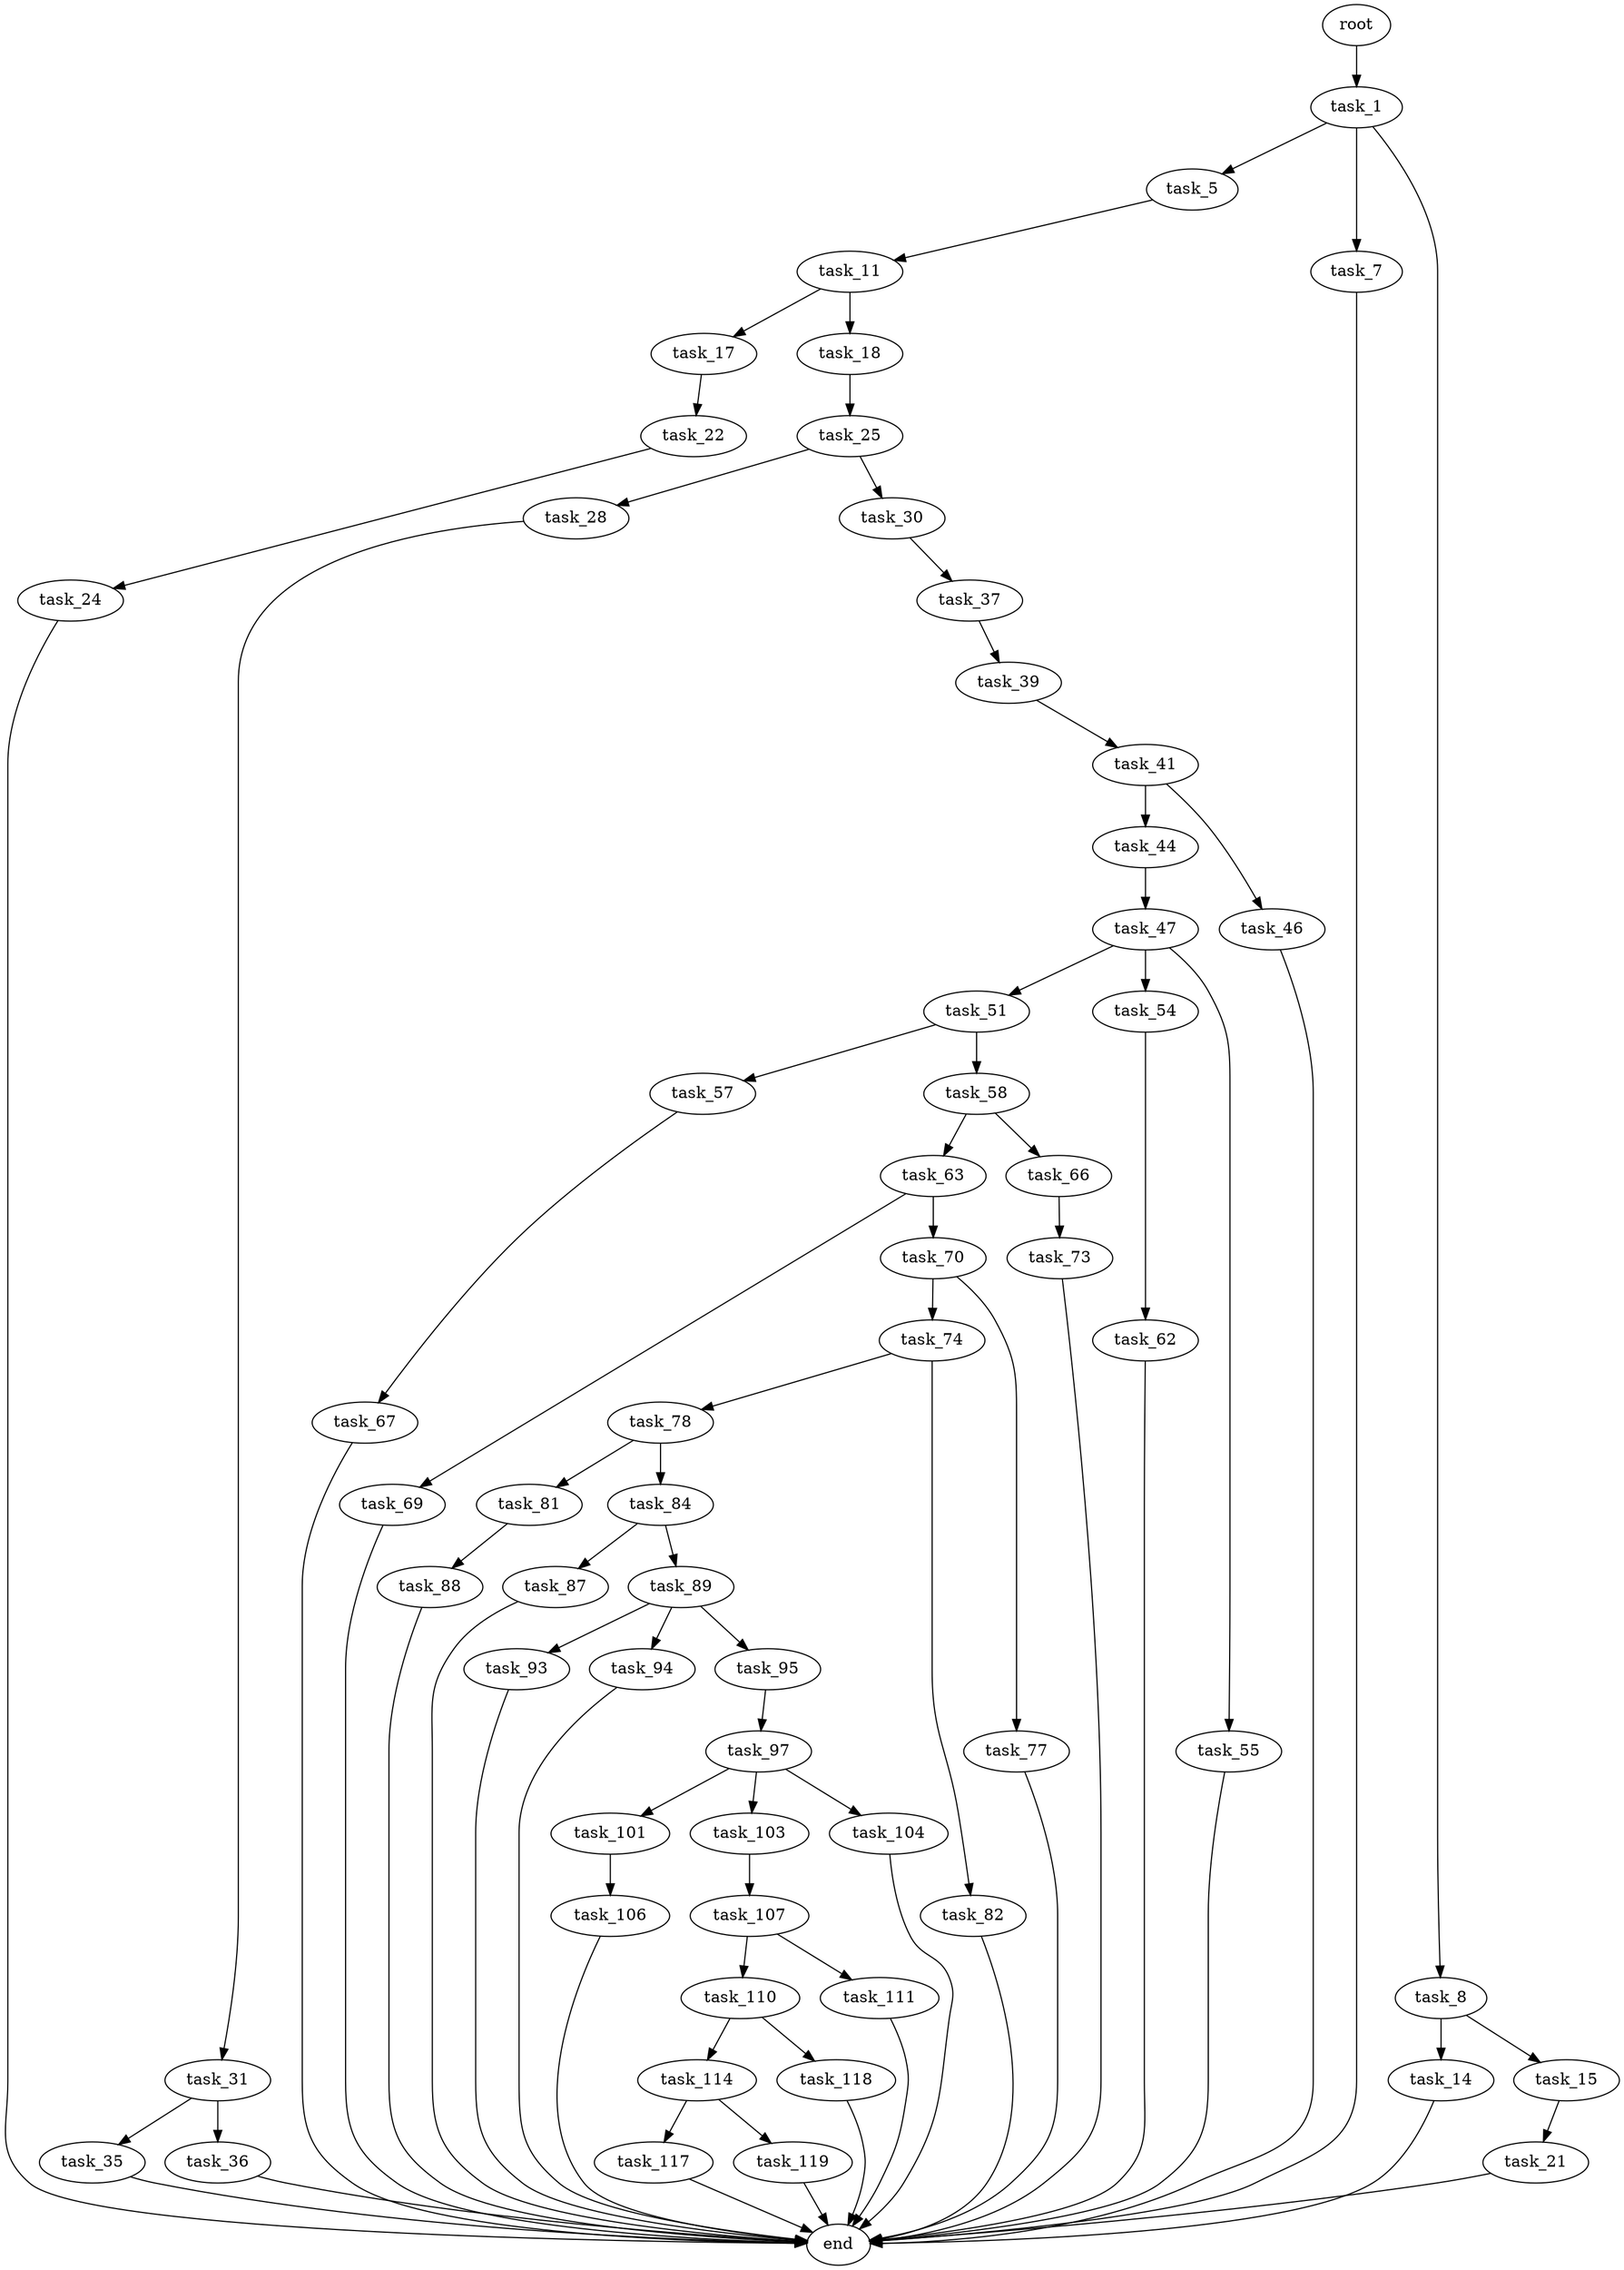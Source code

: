 digraph G {
  root [size="0.000000"];
  task_1 [size="28991029248.000000"];
  task_5 [size="1073741824000.000000"];
  task_7 [size="483343022121.000000"];
  task_8 [size="962633287239.000000"];
  task_11 [size="499055362439.000000"];
  end [size="0.000000"];
  task_14 [size="416863958524.000000"];
  task_15 [size="350551083196.000000"];
  task_17 [size="130954769328.000000"];
  task_18 [size="21463509146.000000"];
  task_21 [size="68719476736.000000"];
  task_22 [size="2100799412.000000"];
  task_25 [size="68719476736.000000"];
  task_24 [size="134217728000.000000"];
  task_28 [size="447740988292.000000"];
  task_30 [size="9885831902.000000"];
  task_31 [size="5979567945.000000"];
  task_37 [size="187380115064.000000"];
  task_35 [size="68719476736.000000"];
  task_36 [size="442426663760.000000"];
  task_39 [size="368293445632.000000"];
  task_41 [size="1237296151.000000"];
  task_44 [size="38592129081.000000"];
  task_46 [size="228470073057.000000"];
  task_47 [size="4788308850.000000"];
  task_51 [size="11639877442.000000"];
  task_54 [size="18637343576.000000"];
  task_55 [size="35861410622.000000"];
  task_57 [size="170086251576.000000"];
  task_58 [size="312530107167.000000"];
  task_62 [size="476348314364.000000"];
  task_67 [size="18881602101.000000"];
  task_63 [size="10415892987.000000"];
  task_66 [size="34926895508.000000"];
  task_69 [size="545343132984.000000"];
  task_70 [size="382201425204.000000"];
  task_73 [size="68719476736.000000"];
  task_74 [size="4784587739.000000"];
  task_77 [size="884942920056.000000"];
  task_78 [size="9826190502.000000"];
  task_82 [size="68719476736.000000"];
  task_81 [size="549755813888.000000"];
  task_84 [size="231928233984.000000"];
  task_88 [size="3609073880.000000"];
  task_87 [size="3174104866.000000"];
  task_89 [size="25665243510.000000"];
  task_93 [size="139049356176.000000"];
  task_94 [size="347060912263.000000"];
  task_95 [size="368293445632.000000"];
  task_97 [size="373845493866.000000"];
  task_101 [size="549755813888.000000"];
  task_103 [size="782757789696.000000"];
  task_104 [size="8535591121.000000"];
  task_106 [size="1590183359.000000"];
  task_107 [size="28991029248.000000"];
  task_110 [size="104650266192.000000"];
  task_111 [size="628941573432.000000"];
  task_114 [size="68719476736.000000"];
  task_118 [size="57965486652.000000"];
  task_117 [size="134217728000.000000"];
  task_119 [size="42541306948.000000"];

  root -> task_1 [size="1.000000"];
  task_1 -> task_5 [size="75497472.000000"];
  task_1 -> task_7 [size="75497472.000000"];
  task_1 -> task_8 [size="75497472.000000"];
  task_5 -> task_11 [size="838860800.000000"];
  task_7 -> end [size="1.000000"];
  task_8 -> task_14 [size="679477248.000000"];
  task_8 -> task_15 [size="679477248.000000"];
  task_11 -> task_17 [size="411041792.000000"];
  task_11 -> task_18 [size="411041792.000000"];
  task_14 -> end [size="1.000000"];
  task_15 -> task_21 [size="679477248.000000"];
  task_17 -> task_22 [size="209715200.000000"];
  task_18 -> task_25 [size="411041792.000000"];
  task_21 -> end [size="1.000000"];
  task_22 -> task_24 [size="209715200.000000"];
  task_25 -> task_28 [size="134217728.000000"];
  task_25 -> task_30 [size="134217728.000000"];
  task_24 -> end [size="1.000000"];
  task_28 -> task_31 [size="301989888.000000"];
  task_30 -> task_37 [size="679477248.000000"];
  task_31 -> task_35 [size="134217728.000000"];
  task_31 -> task_36 [size="134217728.000000"];
  task_37 -> task_39 [size="209715200.000000"];
  task_35 -> end [size="1.000000"];
  task_36 -> end [size="1.000000"];
  task_39 -> task_41 [size="411041792.000000"];
  task_41 -> task_44 [size="33554432.000000"];
  task_41 -> task_46 [size="33554432.000000"];
  task_44 -> task_47 [size="33554432.000000"];
  task_46 -> end [size="1.000000"];
  task_47 -> task_51 [size="75497472.000000"];
  task_47 -> task_54 [size="75497472.000000"];
  task_47 -> task_55 [size="75497472.000000"];
  task_51 -> task_57 [size="536870912.000000"];
  task_51 -> task_58 [size="536870912.000000"];
  task_54 -> task_62 [size="301989888.000000"];
  task_55 -> end [size="1.000000"];
  task_57 -> task_67 [size="134217728.000000"];
  task_58 -> task_63 [size="679477248.000000"];
  task_58 -> task_66 [size="679477248.000000"];
  task_62 -> end [size="1.000000"];
  task_67 -> end [size="1.000000"];
  task_63 -> task_69 [size="411041792.000000"];
  task_63 -> task_70 [size="411041792.000000"];
  task_66 -> task_73 [size="679477248.000000"];
  task_69 -> end [size="1.000000"];
  task_70 -> task_74 [size="679477248.000000"];
  task_70 -> task_77 [size="679477248.000000"];
  task_73 -> end [size="1.000000"];
  task_74 -> task_78 [size="134217728.000000"];
  task_74 -> task_82 [size="134217728.000000"];
  task_77 -> end [size="1.000000"];
  task_78 -> task_81 [size="209715200.000000"];
  task_78 -> task_84 [size="209715200.000000"];
  task_82 -> end [size="1.000000"];
  task_81 -> task_88 [size="536870912.000000"];
  task_84 -> task_87 [size="301989888.000000"];
  task_84 -> task_89 [size="301989888.000000"];
  task_88 -> end [size="1.000000"];
  task_87 -> end [size="1.000000"];
  task_89 -> task_93 [size="536870912.000000"];
  task_89 -> task_94 [size="536870912.000000"];
  task_89 -> task_95 [size="536870912.000000"];
  task_93 -> end [size="1.000000"];
  task_94 -> end [size="1.000000"];
  task_95 -> task_97 [size="411041792.000000"];
  task_97 -> task_101 [size="838860800.000000"];
  task_97 -> task_103 [size="838860800.000000"];
  task_97 -> task_104 [size="838860800.000000"];
  task_101 -> task_106 [size="536870912.000000"];
  task_103 -> task_107 [size="679477248.000000"];
  task_104 -> end [size="1.000000"];
  task_106 -> end [size="1.000000"];
  task_107 -> task_110 [size="75497472.000000"];
  task_107 -> task_111 [size="75497472.000000"];
  task_110 -> task_114 [size="209715200.000000"];
  task_110 -> task_118 [size="209715200.000000"];
  task_111 -> end [size="1.000000"];
  task_114 -> task_117 [size="134217728.000000"];
  task_114 -> task_119 [size="134217728.000000"];
  task_118 -> end [size="1.000000"];
  task_117 -> end [size="1.000000"];
  task_119 -> end [size="1.000000"];
}
